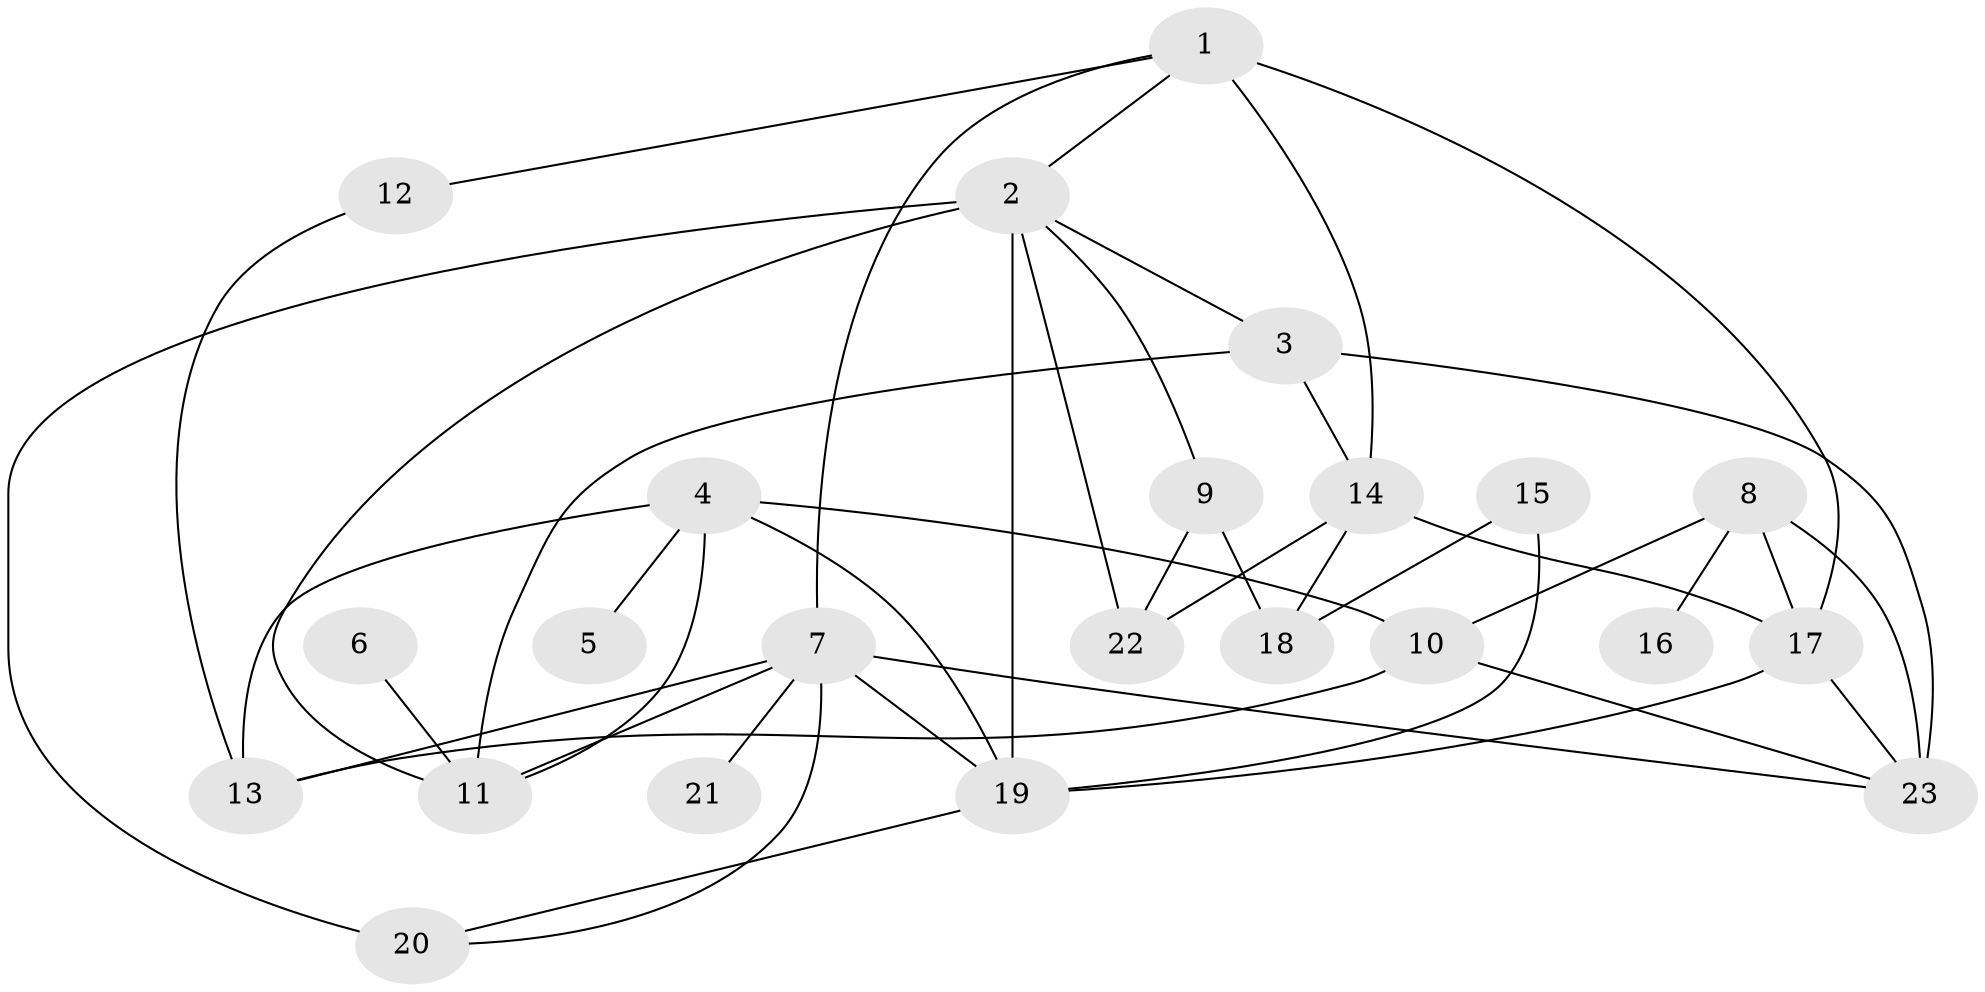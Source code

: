 // original degree distribution, {4: 0.10144927536231885, 5: 0.08695652173913043, 6: 0.028985507246376812, 3: 0.2898550724637681, 2: 0.2318840579710145, 7: 0.028985507246376812, 1: 0.2318840579710145}
// Generated by graph-tools (version 1.1) at 2025/36/03/04/25 23:36:01]
// undirected, 23 vertices, 43 edges
graph export_dot {
  node [color=gray90,style=filled];
  1;
  2;
  3;
  4;
  5;
  6;
  7;
  8;
  9;
  10;
  11;
  12;
  13;
  14;
  15;
  16;
  17;
  18;
  19;
  20;
  21;
  22;
  23;
  1 -- 2 [weight=1.0];
  1 -- 7 [weight=1.0];
  1 -- 12 [weight=1.0];
  1 -- 14 [weight=2.0];
  1 -- 17 [weight=1.0];
  2 -- 3 [weight=1.0];
  2 -- 9 [weight=1.0];
  2 -- 11 [weight=1.0];
  2 -- 19 [weight=2.0];
  2 -- 20 [weight=2.0];
  2 -- 22 [weight=1.0];
  3 -- 11 [weight=1.0];
  3 -- 14 [weight=1.0];
  3 -- 23 [weight=1.0];
  4 -- 5 [weight=1.0];
  4 -- 10 [weight=1.0];
  4 -- 11 [weight=1.0];
  4 -- 13 [weight=1.0];
  4 -- 19 [weight=1.0];
  6 -- 11 [weight=1.0];
  7 -- 11 [weight=1.0];
  7 -- 13 [weight=1.0];
  7 -- 19 [weight=1.0];
  7 -- 20 [weight=1.0];
  7 -- 21 [weight=1.0];
  7 -- 23 [weight=1.0];
  8 -- 10 [weight=1.0];
  8 -- 16 [weight=1.0];
  8 -- 17 [weight=1.0];
  8 -- 23 [weight=3.0];
  9 -- 18 [weight=1.0];
  9 -- 22 [weight=1.0];
  10 -- 13 [weight=1.0];
  10 -- 23 [weight=1.0];
  12 -- 13 [weight=1.0];
  14 -- 17 [weight=1.0];
  14 -- 18 [weight=1.0];
  14 -- 22 [weight=1.0];
  15 -- 18 [weight=1.0];
  15 -- 19 [weight=1.0];
  17 -- 19 [weight=1.0];
  17 -- 23 [weight=1.0];
  19 -- 20 [weight=1.0];
}
